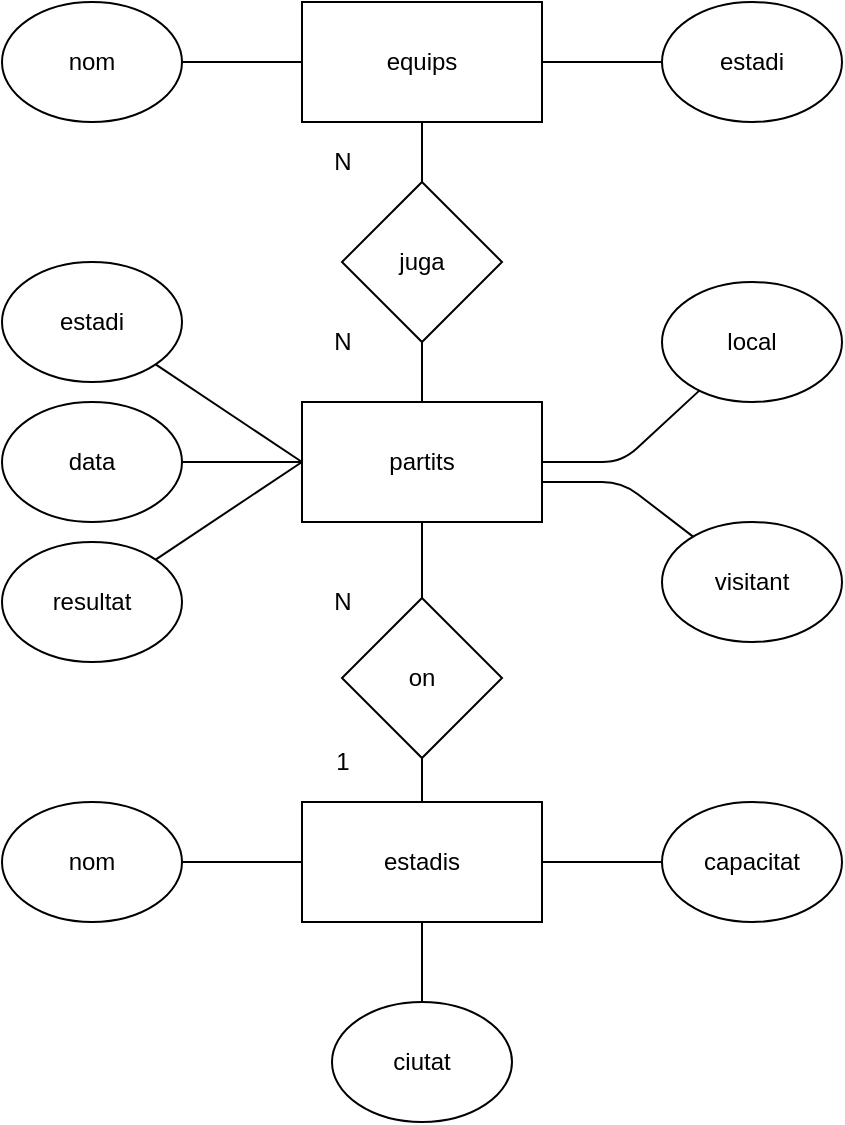 <mxfile>
    <diagram id="GLGrYHMnKc7yP4GMXuFN" name="Página-1">
        <mxGraphModel dx="706" dy="473" grid="1" gridSize="10" guides="1" tooltips="1" connect="1" arrows="1" fold="1" page="1" pageScale="1" pageWidth="850" pageHeight="1100" math="0" shadow="0">
            <root>
                <mxCell id="0"/>
                <mxCell id="1" parent="0"/>
                <mxCell id="26" value="" style="edgeStyle=none;html=1;endArrow=none;endFill=0;exitX=0.5;exitY=0;exitDx=0;exitDy=0;" parent="1" source="47" target="31" edge="1">
                    <mxGeometry relative="1" as="geometry">
                        <mxPoint x="360" y="290" as="sourcePoint"/>
                    </mxGeometry>
                </mxCell>
                <mxCell id="27" value="" style="edgeStyle=none;html=1;startArrow=none;startFill=0;endArrow=none;endFill=0;exitX=0.5;exitY=1;exitDx=0;exitDy=0;" parent="1" source="47" target="35" edge="1">
                    <mxGeometry relative="1" as="geometry">
                        <mxPoint x="360" y="380" as="sourcePoint"/>
                    </mxGeometry>
                </mxCell>
                <mxCell id="29" value="" style="edgeStyle=none;html=1;startArrow=none;startFill=0;endArrow=none;endFill=0;" parent="1" source="31" target="36" edge="1">
                    <mxGeometry relative="1" as="geometry"/>
                </mxCell>
                <mxCell id="30" value="" style="edgeStyle=none;html=1;startArrow=none;startFill=0;endArrow=none;endFill=0;" parent="1" source="31" target="37" edge="1">
                    <mxGeometry relative="1" as="geometry"/>
                </mxCell>
                <mxCell id="31" value="equips" style="rounded=0;whiteSpace=wrap;html=1;" parent="1" vertex="1">
                    <mxGeometry x="300" y="100" width="120" height="60" as="geometry"/>
                </mxCell>
                <mxCell id="32" value="" style="edgeStyle=none;html=1;startArrow=none;startFill=0;endArrow=none;endFill=0;" parent="1" source="35" target="38" edge="1">
                    <mxGeometry relative="1" as="geometry"/>
                </mxCell>
                <mxCell id="33" value="" style="edgeStyle=none;html=1;startArrow=none;startFill=0;endArrow=none;endFill=0;" parent="1" source="35" target="39" edge="1">
                    <mxGeometry relative="1" as="geometry"/>
                </mxCell>
                <mxCell id="34" value="" style="edgeStyle=none;html=1;startArrow=none;startFill=0;endArrow=none;endFill=0;" parent="1" source="35" target="40" edge="1">
                    <mxGeometry relative="1" as="geometry"/>
                </mxCell>
                <mxCell id="35" value="estadis" style="rounded=0;whiteSpace=wrap;html=1;" parent="1" vertex="1">
                    <mxGeometry x="300" y="500" width="120" height="60" as="geometry"/>
                </mxCell>
                <mxCell id="36" value="nom" style="ellipse;whiteSpace=wrap;html=1;" parent="1" vertex="1">
                    <mxGeometry x="150" y="100" width="90" height="60" as="geometry"/>
                </mxCell>
                <mxCell id="37" value="estadi" style="ellipse;whiteSpace=wrap;html=1;" parent="1" vertex="1">
                    <mxGeometry x="480" y="100" width="90" height="60" as="geometry"/>
                </mxCell>
                <mxCell id="38" value="nom" style="ellipse;whiteSpace=wrap;html=1;" parent="1" vertex="1">
                    <mxGeometry x="150" y="500" width="90" height="60" as="geometry"/>
                </mxCell>
                <mxCell id="39" value="capacitat" style="ellipse;whiteSpace=wrap;html=1;" parent="1" vertex="1">
                    <mxGeometry x="480" y="500" width="90" height="60" as="geometry"/>
                </mxCell>
                <mxCell id="40" value="ciutat" style="ellipse;whiteSpace=wrap;html=1;" parent="1" vertex="1">
                    <mxGeometry x="315" y="600" width="90" height="60" as="geometry"/>
                </mxCell>
                <mxCell id="41" value="juga" style="rhombus;whiteSpace=wrap;html=1;" parent="1" vertex="1">
                    <mxGeometry x="320" y="190" width="80" height="80" as="geometry"/>
                </mxCell>
                <mxCell id="42" value="on" style="rhombus;whiteSpace=wrap;html=1;" parent="1" vertex="1">
                    <mxGeometry x="320" y="398" width="80" height="80" as="geometry"/>
                </mxCell>
                <mxCell id="43" value="1" style="text;html=1;align=center;verticalAlign=middle;resizable=0;points=[];autosize=1;strokeColor=none;fillColor=none;" parent="1" vertex="1">
                    <mxGeometry x="310" y="470" width="20" height="20" as="geometry"/>
                </mxCell>
                <mxCell id="44" value="N" style="text;html=1;align=center;verticalAlign=middle;resizable=0;points=[];autosize=1;strokeColor=none;fillColor=none;" parent="1" vertex="1">
                    <mxGeometry x="310" y="390" width="20" height="20" as="geometry"/>
                </mxCell>
                <mxCell id="45" value="N" style="text;html=1;align=center;verticalAlign=middle;resizable=0;points=[];autosize=1;strokeColor=none;fillColor=none;" parent="1" vertex="1">
                    <mxGeometry x="310" y="260" width="20" height="20" as="geometry"/>
                </mxCell>
                <mxCell id="46" value="N" style="text;html=1;align=center;verticalAlign=middle;resizable=0;points=[];autosize=1;strokeColor=none;fillColor=none;" parent="1" vertex="1">
                    <mxGeometry x="310" y="170" width="20" height="20" as="geometry"/>
                </mxCell>
                <mxCell id="47" value="partits" style="rounded=0;whiteSpace=wrap;html=1;" vertex="1" parent="1">
                    <mxGeometry x="300" y="300" width="120" height="60" as="geometry"/>
                </mxCell>
                <mxCell id="49" value="" style="edgeStyle=none;html=1;startArrow=none;startFill=0;endArrow=none;endFill=0;" edge="1" parent="1" target="51">
                    <mxGeometry relative="1" as="geometry">
                        <mxPoint x="300" y="330" as="sourcePoint"/>
                    </mxGeometry>
                </mxCell>
                <mxCell id="50" value="" style="edgeStyle=none;html=1;startArrow=none;startFill=0;endArrow=none;endFill=0;exitX=1;exitY=0.5;exitDx=0;exitDy=0;" edge="1" parent="1" target="52" source="47">
                    <mxGeometry relative="1" as="geometry">
                        <mxPoint x="425" y="330" as="sourcePoint"/>
                        <Array as="points">
                            <mxPoint x="460" y="330"/>
                        </Array>
                    </mxGeometry>
                </mxCell>
                <mxCell id="51" value="data" style="ellipse;whiteSpace=wrap;html=1;" vertex="1" parent="1">
                    <mxGeometry x="150" y="300" width="90" height="60" as="geometry"/>
                </mxCell>
                <mxCell id="52" value="local" style="ellipse;whiteSpace=wrap;html=1;" vertex="1" parent="1">
                    <mxGeometry x="480" y="240" width="90" height="60" as="geometry"/>
                </mxCell>
                <mxCell id="57" value="" style="edgeStyle=none;html=1;startArrow=none;startFill=0;endArrow=none;endFill=0;exitX=1;exitY=0.5;exitDx=0;exitDy=0;" edge="1" parent="1" target="58">
                    <mxGeometry relative="1" as="geometry">
                        <mxPoint x="420" y="340" as="sourcePoint"/>
                        <Array as="points">
                            <mxPoint x="460" y="340"/>
                        </Array>
                    </mxGeometry>
                </mxCell>
                <mxCell id="58" value="visitant" style="ellipse;whiteSpace=wrap;html=1;" vertex="1" parent="1">
                    <mxGeometry x="480" y="360" width="90" height="60" as="geometry"/>
                </mxCell>
                <mxCell id="61" value="" style="edgeStyle=none;html=1;startArrow=none;startFill=0;endArrow=none;endFill=0;exitX=0;exitY=0.5;exitDx=0;exitDy=0;" edge="1" parent="1" target="62" source="47">
                    <mxGeometry relative="1" as="geometry">
                        <mxPoint x="300" y="260" as="sourcePoint"/>
                    </mxGeometry>
                </mxCell>
                <mxCell id="62" value="estadi" style="ellipse;whiteSpace=wrap;html=1;" vertex="1" parent="1">
                    <mxGeometry x="150" y="230" width="90" height="60" as="geometry"/>
                </mxCell>
                <mxCell id="63" value="" style="edgeStyle=none;html=1;startArrow=none;startFill=0;endArrow=none;endFill=0;exitX=0;exitY=0.5;exitDx=0;exitDy=0;" edge="1" parent="1" target="64" source="47">
                    <mxGeometry relative="1" as="geometry">
                        <mxPoint x="300" y="400" as="sourcePoint"/>
                    </mxGeometry>
                </mxCell>
                <mxCell id="64" value="resultat" style="ellipse;whiteSpace=wrap;html=1;" vertex="1" parent="1">
                    <mxGeometry x="150" y="370" width="90" height="60" as="geometry"/>
                </mxCell>
            </root>
        </mxGraphModel>
    </diagram>
</mxfile>
